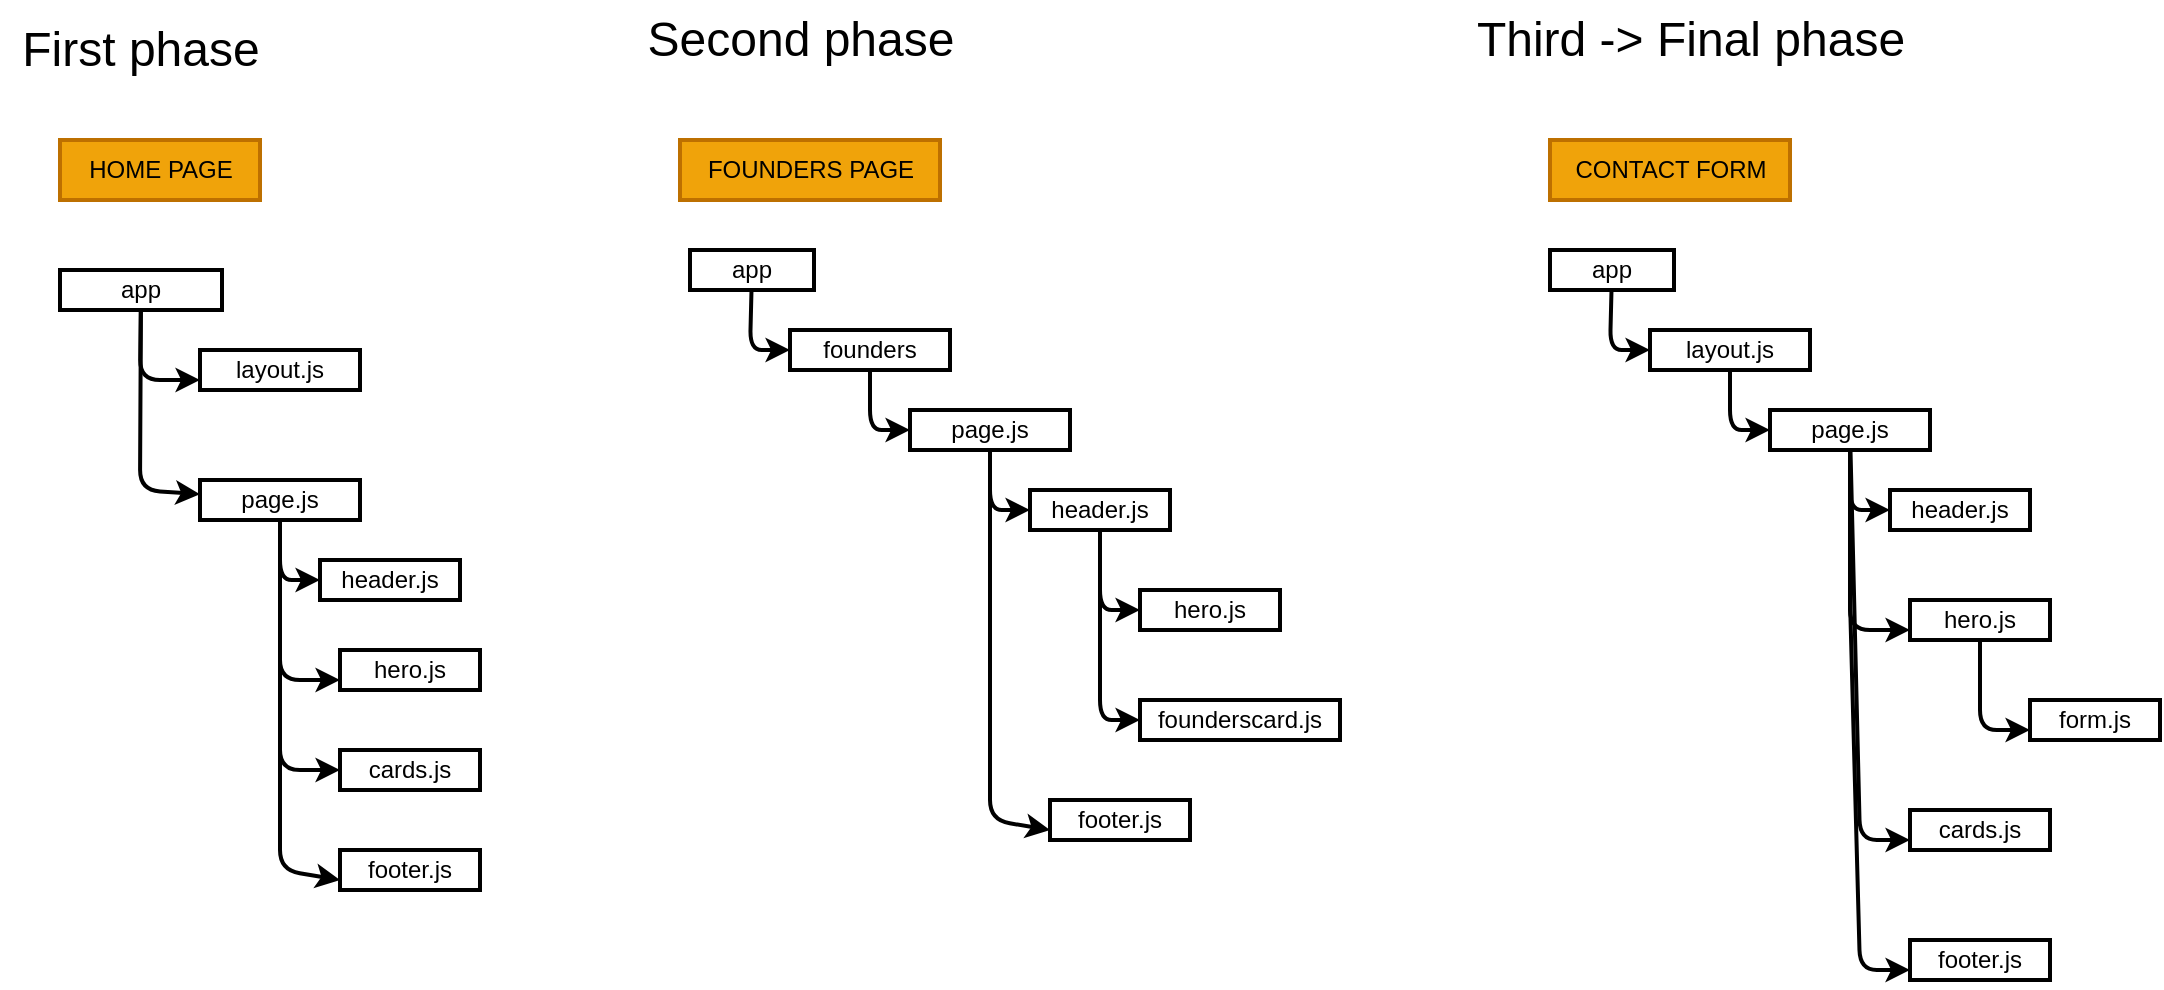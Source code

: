 <mxfile>
    <diagram id="tS2AxR1P0syDGOoF6Fch" name="Page-1">
        <mxGraphModel dx="1993" dy="784" grid="1" gridSize="10" guides="1" tooltips="1" connect="1" arrows="1" fold="1" page="1" pageScale="1" pageWidth="850" pageHeight="1100" math="0" shadow="0">
            <root>
                <mxCell id="0"/>
                <mxCell id="1" parent="0"/>
                <mxCell id="5" style="edgeStyle=none;html=1;entryX=0;entryY=0.5;entryDx=0;entryDy=0;strokeWidth=2;" parent="1" source="2" target="4" edge="1">
                    <mxGeometry relative="1" as="geometry">
                        <Array as="points">
                            <mxPoint x="-345" y="345"/>
                        </Array>
                    </mxGeometry>
                </mxCell>
                <mxCell id="2" value="app" style="rounded=0;whiteSpace=wrap;html=1;strokeWidth=2;" parent="1" vertex="1">
                    <mxGeometry x="-375" y="295" width="62" height="20" as="geometry"/>
                </mxCell>
                <mxCell id="8" style="edgeStyle=none;html=1;entryX=0;entryY=0.5;entryDx=0;entryDy=0;strokeWidth=2;" parent="1" source="4" target="23" edge="1">
                    <mxGeometry relative="1" as="geometry">
                        <mxPoint x="-265" y="385" as="targetPoint"/>
                        <Array as="points">
                            <mxPoint x="-285" y="385"/>
                        </Array>
                    </mxGeometry>
                </mxCell>
                <mxCell id="4" value="founders" style="rounded=0;whiteSpace=wrap;html=1;strokeWidth=2;" parent="1" vertex="1">
                    <mxGeometry x="-325" y="335" width="80" height="20" as="geometry"/>
                </mxCell>
                <mxCell id="10" style="edgeStyle=none;html=1;strokeWidth=2;" parent="1" source="11" target="45" edge="1">
                    <mxGeometry relative="1" as="geometry">
                        <Array as="points">
                            <mxPoint x="-650" y="415"/>
                        </Array>
                        <mxPoint x="-620" y="412.5" as="targetPoint"/>
                    </mxGeometry>
                </mxCell>
                <mxCell id="20" style="edgeStyle=none;html=1;entryX=0;entryY=0.75;entryDx=0;entryDy=0;strokeWidth=2;" parent="1" source="11" target="18" edge="1">
                    <mxGeometry relative="1" as="geometry">
                        <Array as="points">
                            <mxPoint x="-650" y="360"/>
                        </Array>
                    </mxGeometry>
                </mxCell>
                <mxCell id="11" value="app" style="rounded=0;whiteSpace=wrap;html=1;strokeWidth=2;" parent="1" vertex="1">
                    <mxGeometry x="-690" y="305" width="81" height="20" as="geometry"/>
                </mxCell>
                <mxCell id="18" value="layout.js" style="rounded=0;whiteSpace=wrap;html=1;strokeWidth=2;" parent="1" vertex="1">
                    <mxGeometry x="-620" y="345" width="80" height="20" as="geometry"/>
                </mxCell>
                <mxCell id="21" style="edgeStyle=none;html=1;entryX=0;entryY=0.5;entryDx=0;entryDy=0;strokeWidth=2;" parent="1" source="23" target="24" edge="1">
                    <mxGeometry relative="1" as="geometry">
                        <mxPoint x="-205" y="425" as="targetPoint"/>
                        <Array as="points">
                            <mxPoint x="-225" y="425"/>
                        </Array>
                    </mxGeometry>
                </mxCell>
                <mxCell id="22" style="edgeStyle=none;html=1;entryX=0;entryY=0.75;entryDx=0;entryDy=0;strokeWidth=2;" parent="1" source="23" target="25" edge="1">
                    <mxGeometry relative="1" as="geometry">
                        <Array as="points">
                            <mxPoint x="-225" y="470"/>
                            <mxPoint x="-225" y="580"/>
                        </Array>
                    </mxGeometry>
                </mxCell>
                <mxCell id="23" value="page.js" style="rounded=0;whiteSpace=wrap;html=1;strokeWidth=2;" parent="1" vertex="1">
                    <mxGeometry x="-265" y="375" width="80" height="20" as="geometry"/>
                </mxCell>
                <mxCell id="67" style="edgeStyle=none;html=1;entryX=0;entryY=0.5;entryDx=0;entryDy=0;strokeWidth=2;" parent="1" source="24" target="28" edge="1">
                    <mxGeometry relative="1" as="geometry">
                        <Array as="points">
                            <mxPoint x="-170" y="475"/>
                        </Array>
                    </mxGeometry>
                </mxCell>
                <mxCell id="69" style="edgeStyle=none;html=1;entryX=0;entryY=0.5;entryDx=0;entryDy=0;strokeWidth=2;" parent="1" source="24" target="33" edge="1">
                    <mxGeometry relative="1" as="geometry">
                        <Array as="points">
                            <mxPoint x="-170" y="530"/>
                        </Array>
                    </mxGeometry>
                </mxCell>
                <mxCell id="24" value="header.js" style="rounded=0;whiteSpace=wrap;html=1;strokeWidth=2;" parent="1" vertex="1">
                    <mxGeometry x="-205" y="415" width="70" height="20" as="geometry"/>
                </mxCell>
                <mxCell id="25" value="footer.js" style="rounded=0;whiteSpace=wrap;html=1;strokeWidth=2;" parent="1" vertex="1">
                    <mxGeometry x="-195" y="570" width="70" height="20" as="geometry"/>
                </mxCell>
                <mxCell id="26" value="HOME PAGE" style="text;html=1;align=center;verticalAlign=middle;resizable=0;points=[];autosize=1;strokeColor=#BD7000;fillColor=#f0a30a;fontColor=#000000;strokeWidth=2;" parent="1" vertex="1">
                    <mxGeometry x="-690" y="240" width="100" height="30" as="geometry"/>
                </mxCell>
                <mxCell id="27" value="FOUNDERS PAGE" style="text;html=1;align=center;verticalAlign=middle;resizable=0;points=[];autosize=1;strokeColor=#BD7000;fillColor=#f0a30a;fontColor=#000000;strokeWidth=2;" parent="1" vertex="1">
                    <mxGeometry x="-380" y="240" width="130" height="30" as="geometry"/>
                </mxCell>
                <mxCell id="28" value="hero.js" style="rounded=0;whiteSpace=wrap;html=1;strokeWidth=2;" parent="1" vertex="1">
                    <mxGeometry x="-150" y="465" width="70" height="20" as="geometry"/>
                </mxCell>
                <mxCell id="33" value="founderscard.js" style="rounded=0;whiteSpace=wrap;html=1;strokeWidth=2;" parent="1" vertex="1">
                    <mxGeometry x="-150" y="520" width="100" height="20" as="geometry"/>
                </mxCell>
                <mxCell id="41" style="edgeStyle=none;html=1;entryX=0;entryY=0.5;entryDx=0;entryDy=0;strokeWidth=2;" parent="1" source="45" target="46" edge="1">
                    <mxGeometry relative="1" as="geometry">
                        <mxPoint x="-560" y="450" as="targetPoint"/>
                        <Array as="points">
                            <mxPoint x="-580" y="460"/>
                        </Array>
                    </mxGeometry>
                </mxCell>
                <mxCell id="42" style="edgeStyle=none;html=1;entryX=0;entryY=0.75;entryDx=0;entryDy=0;strokeWidth=2;" parent="1" source="45" target="47" edge="1">
                    <mxGeometry relative="1" as="geometry">
                        <Array as="points">
                            <mxPoint x="-580" y="495"/>
                            <mxPoint x="-580" y="605"/>
                        </Array>
                    </mxGeometry>
                </mxCell>
                <mxCell id="43" style="edgeStyle=none;html=1;entryX=0;entryY=0.75;entryDx=0;entryDy=0;strokeWidth=2;" parent="1" source="45" target="48" edge="1">
                    <mxGeometry relative="1" as="geometry">
                        <Array as="points">
                            <mxPoint x="-580" y="510"/>
                        </Array>
                    </mxGeometry>
                </mxCell>
                <mxCell id="44" style="edgeStyle=none;html=1;entryX=0;entryY=0.5;entryDx=0;entryDy=0;strokeWidth=2;" parent="1" source="45" target="49" edge="1">
                    <mxGeometry relative="1" as="geometry">
                        <Array as="points">
                            <mxPoint x="-580" y="555"/>
                        </Array>
                    </mxGeometry>
                </mxCell>
                <mxCell id="45" value="page.js" style="rounded=0;whiteSpace=wrap;html=1;strokeWidth=2;" parent="1" vertex="1">
                    <mxGeometry x="-620" y="410" width="80" height="20" as="geometry"/>
                </mxCell>
                <mxCell id="46" value="header.js" style="rounded=0;whiteSpace=wrap;html=1;strokeWidth=2;" parent="1" vertex="1">
                    <mxGeometry x="-560" y="450" width="70" height="20" as="geometry"/>
                </mxCell>
                <mxCell id="47" value="footer.js" style="rounded=0;whiteSpace=wrap;html=1;strokeWidth=2;" parent="1" vertex="1">
                    <mxGeometry x="-550" y="595" width="70" height="20" as="geometry"/>
                </mxCell>
                <mxCell id="48" value="hero.js" style="rounded=0;whiteSpace=wrap;html=1;strokeWidth=2;" parent="1" vertex="1">
                    <mxGeometry x="-550" y="495" width="70" height="20" as="geometry"/>
                </mxCell>
                <mxCell id="49" value="cards.js" style="rounded=0;whiteSpace=wrap;html=1;strokeWidth=2;" parent="1" vertex="1">
                    <mxGeometry x="-550" y="545" width="70" height="20" as="geometry"/>
                </mxCell>
                <mxCell id="51" style="edgeStyle=none;html=1;entryX=0;entryY=0.5;entryDx=0;entryDy=0;strokeWidth=2;" parent="1" source="52" target="54" edge="1">
                    <mxGeometry relative="1" as="geometry">
                        <Array as="points">
                            <mxPoint x="85" y="345"/>
                        </Array>
                    </mxGeometry>
                </mxCell>
                <mxCell id="52" value="app" style="rounded=0;whiteSpace=wrap;html=1;strokeWidth=2;" parent="1" vertex="1">
                    <mxGeometry x="55" y="295" width="62" height="20" as="geometry"/>
                </mxCell>
                <mxCell id="53" style="edgeStyle=none;html=1;entryX=0;entryY=0.5;entryDx=0;entryDy=0;strokeWidth=2;" parent="1" source="54" target="59" edge="1">
                    <mxGeometry relative="1" as="geometry">
                        <mxPoint x="165" y="385" as="targetPoint"/>
                        <Array as="points">
                            <mxPoint x="145" y="385"/>
                        </Array>
                    </mxGeometry>
                </mxCell>
                <mxCell id="54" value="layout.js" style="rounded=0;whiteSpace=wrap;html=1;strokeWidth=2;" parent="1" vertex="1">
                    <mxGeometry x="105" y="335" width="80" height="20" as="geometry"/>
                </mxCell>
                <mxCell id="55" style="edgeStyle=none;html=1;entryX=0;entryY=0.5;entryDx=0;entryDy=0;strokeWidth=2;" parent="1" source="59" target="60" edge="1">
                    <mxGeometry relative="1" as="geometry">
                        <mxPoint x="225" y="425" as="targetPoint"/>
                        <Array as="points">
                            <mxPoint x="205" y="425"/>
                        </Array>
                    </mxGeometry>
                </mxCell>
                <mxCell id="56" style="edgeStyle=none;html=1;entryX=0;entryY=0.75;entryDx=0;entryDy=0;strokeWidth=2;" parent="1" source="59" target="61" edge="1">
                    <mxGeometry relative="1" as="geometry">
                        <Array as="points">
                            <mxPoint x="205" y="470"/>
                            <mxPoint x="210" y="655"/>
                        </Array>
                    </mxGeometry>
                </mxCell>
                <mxCell id="57" style="edgeStyle=none;html=1;entryX=0;entryY=0.75;entryDx=0;entryDy=0;strokeWidth=2;" parent="1" source="59" target="63" edge="1">
                    <mxGeometry relative="1" as="geometry">
                        <Array as="points">
                            <mxPoint x="205" y="485"/>
                        </Array>
                    </mxGeometry>
                </mxCell>
                <mxCell id="71" style="edgeStyle=none;html=1;entryX=0;entryY=0.75;entryDx=0;entryDy=0;fontColor=#FFFFFF;strokeWidth=2;" parent="1" source="59" target="70" edge="1">
                    <mxGeometry relative="1" as="geometry">
                        <Array as="points">
                            <mxPoint x="210" y="590"/>
                        </Array>
                    </mxGeometry>
                </mxCell>
                <mxCell id="59" value="page.js" style="rounded=0;whiteSpace=wrap;html=1;strokeWidth=2;" parent="1" vertex="1">
                    <mxGeometry x="165" y="375" width="80" height="20" as="geometry"/>
                </mxCell>
                <mxCell id="60" value="header.js" style="rounded=0;whiteSpace=wrap;html=1;strokeWidth=2;" parent="1" vertex="1">
                    <mxGeometry x="225" y="415" width="70" height="20" as="geometry"/>
                </mxCell>
                <mxCell id="61" value="footer.js" style="rounded=0;whiteSpace=wrap;html=1;strokeWidth=2;" parent="1" vertex="1">
                    <mxGeometry x="235" y="640" width="70" height="20" as="geometry"/>
                </mxCell>
                <mxCell id="62" value="CONTACT FORM" style="text;html=1;align=center;verticalAlign=middle;resizable=0;points=[];autosize=1;strokeColor=#BD7000;fillColor=#f0a30a;fontColor=#000000;strokeWidth=2;" parent="1" vertex="1">
                    <mxGeometry x="55" y="240" width="120" height="30" as="geometry"/>
                </mxCell>
                <mxCell id="65" style="edgeStyle=none;html=1;entryX=0;entryY=0.75;entryDx=0;entryDy=0;strokeWidth=2;" parent="1" source="63" target="64" edge="1">
                    <mxGeometry relative="1" as="geometry">
                        <Array as="points">
                            <mxPoint x="270" y="535"/>
                        </Array>
                    </mxGeometry>
                </mxCell>
                <mxCell id="63" value="hero.js" style="rounded=0;whiteSpace=wrap;html=1;strokeWidth=2;" parent="1" vertex="1">
                    <mxGeometry x="235" y="470" width="70" height="20" as="geometry"/>
                </mxCell>
                <mxCell id="64" value="form.js" style="rounded=0;whiteSpace=wrap;html=1;strokeWidth=2;" parent="1" vertex="1">
                    <mxGeometry x="295" y="520" width="65" height="20" as="geometry"/>
                </mxCell>
                <mxCell id="70" value="cards.js" style="rounded=0;whiteSpace=wrap;html=1;strokeWidth=2;" parent="1" vertex="1">
                    <mxGeometry x="235" y="575" width="70" height="20" as="geometry"/>
                </mxCell>
                <mxCell id="72" value="&lt;font style=&quot;font-size: 24px;&quot;&gt;First phase&lt;/font&gt;" style="text;html=1;align=center;verticalAlign=middle;resizable=0;points=[];autosize=1;strokeColor=none;fillColor=none;" vertex="1" parent="1">
                    <mxGeometry x="-720" y="175" width="140" height="40" as="geometry"/>
                </mxCell>
                <mxCell id="73" value="&lt;font style=&quot;font-size: 24px;&quot;&gt;Second phase&lt;/font&gt;" style="text;html=1;align=center;verticalAlign=middle;resizable=0;points=[];autosize=1;strokeColor=none;fillColor=none;" vertex="1" parent="1">
                    <mxGeometry x="-410" y="170" width="180" height="40" as="geometry"/>
                </mxCell>
                <mxCell id="74" value="&lt;font style=&quot;font-size: 24px;&quot;&gt;Third -&amp;gt; Final phase&lt;/font&gt;" style="text;html=1;align=center;verticalAlign=middle;resizable=0;points=[];autosize=1;strokeColor=none;fillColor=none;" vertex="1" parent="1">
                    <mxGeometry x="5" y="170" width="240" height="40" as="geometry"/>
                </mxCell>
            </root>
        </mxGraphModel>
    </diagram>
</mxfile>